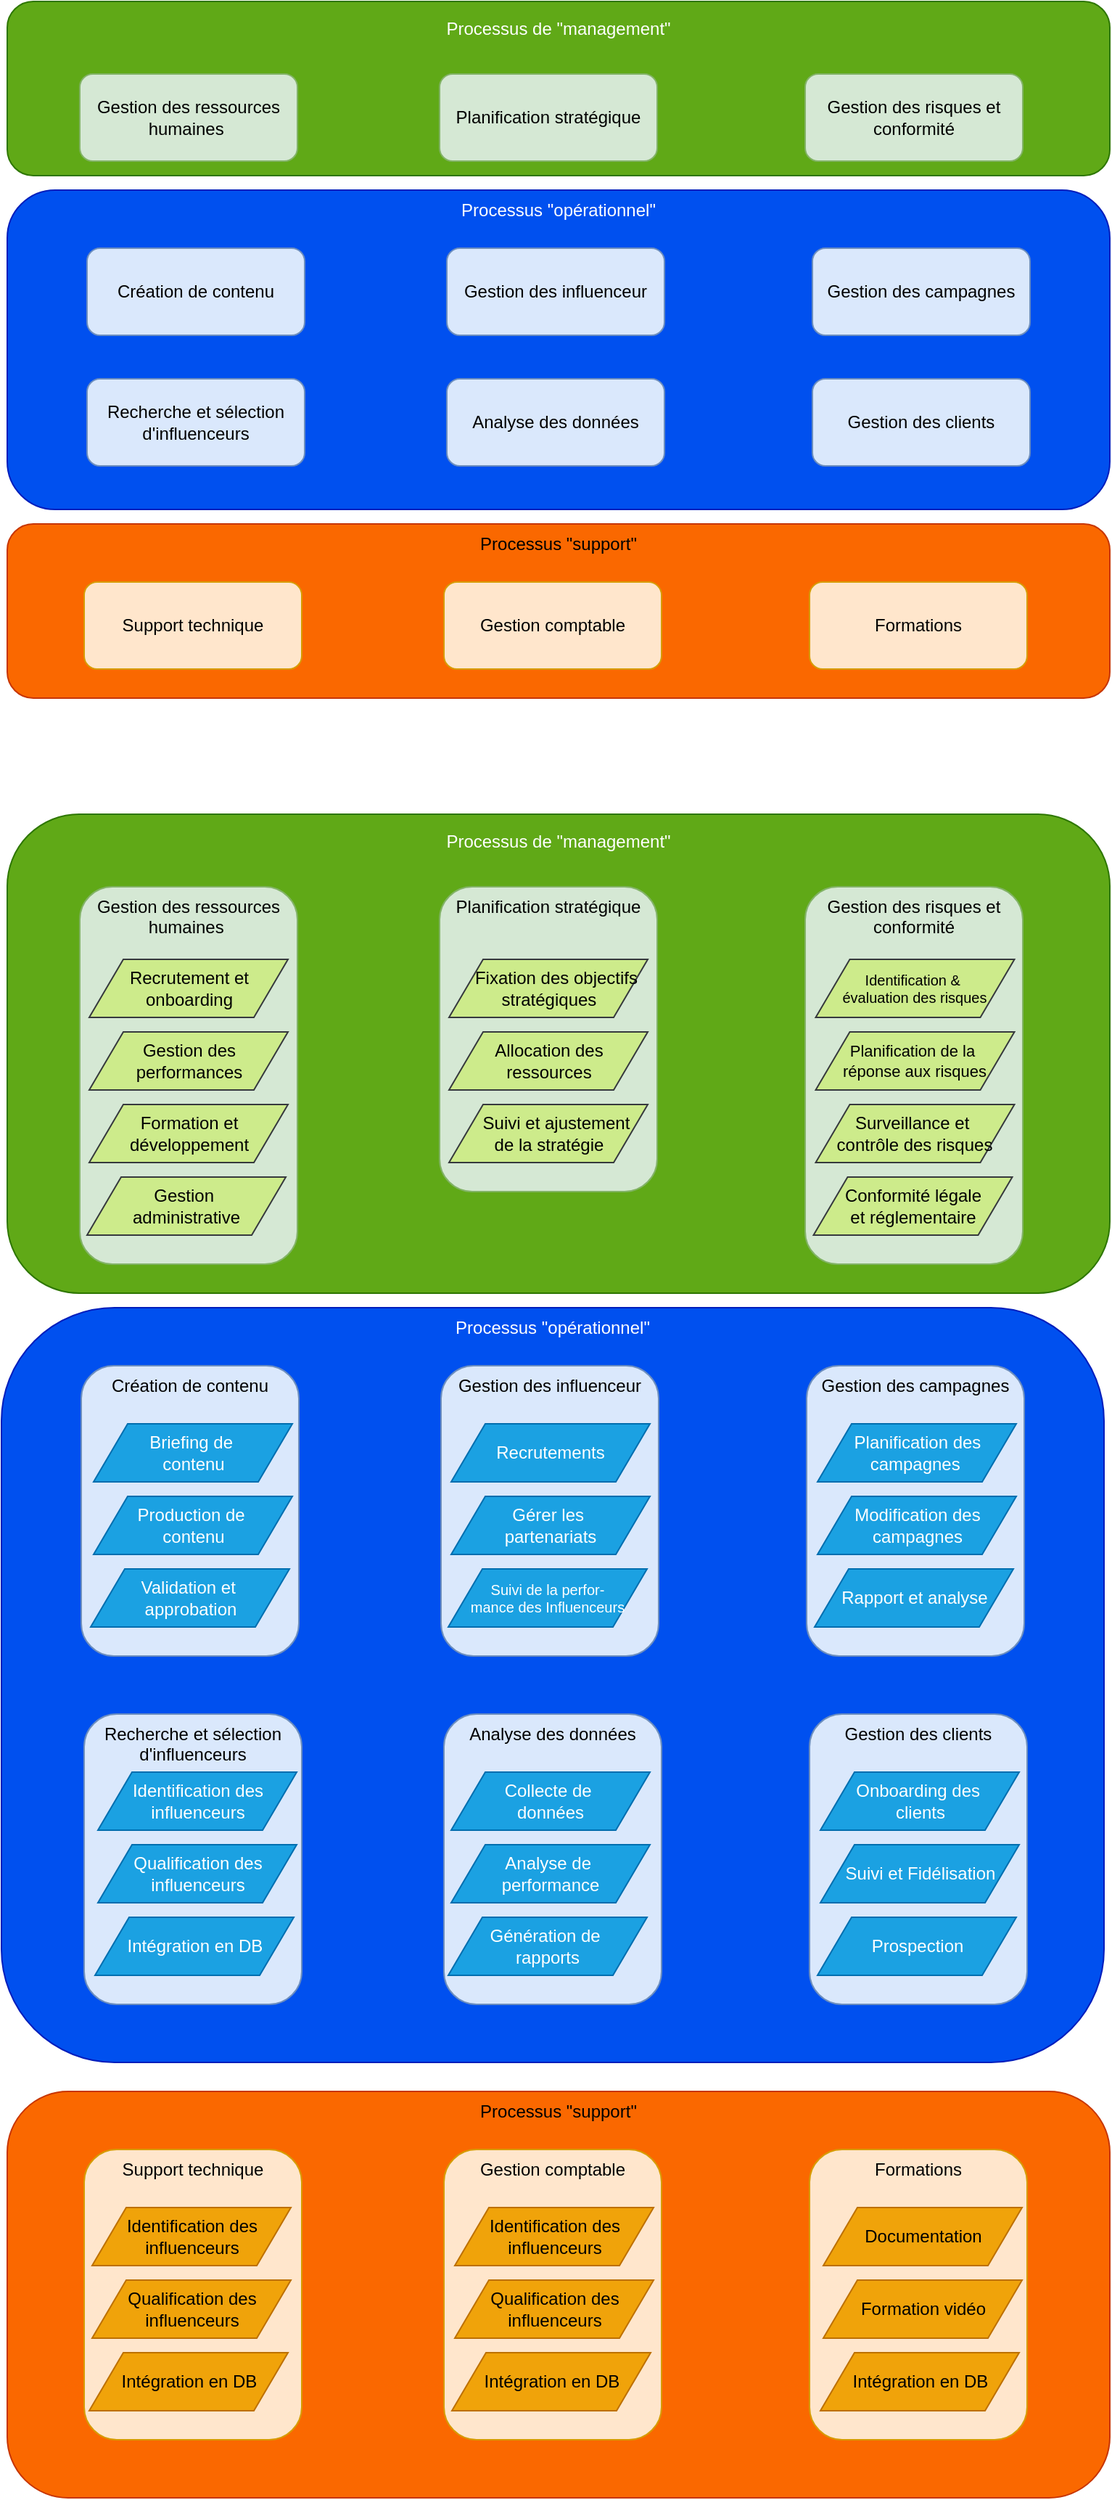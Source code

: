 <mxfile version="24.6.4" type="github">
  <diagram name="Page-1" id="iGI9gvBIAFvF1aFVwaXv">
    <mxGraphModel dx="882" dy="496" grid="1" gridSize="10" guides="1" tooltips="1" connect="1" arrows="1" fold="1" page="1" pageScale="1" pageWidth="827" pageHeight="1169" math="0" shadow="0">
      <root>
        <mxCell id="0" />
        <mxCell id="1" parent="0" />
        <mxCell id="q8BLech53V7XYQDHPa9J-1" value="&lt;p style=&quot;line-height: 0%;&quot;&gt;Processus de &quot;management&quot;&lt;/p&gt;" style="rounded=1;whiteSpace=wrap;html=1;fillColor=#60a917;fontColor=#ffffff;strokeColor=#2D7600;verticalAlign=top;horizontal=1;" vertex="1" parent="1">
          <mxGeometry x="40" width="760" height="120" as="geometry" />
        </mxCell>
        <mxCell id="q8BLech53V7XYQDHPa9J-2" value="Processus &quot;support&quot;" style="rounded=1;whiteSpace=wrap;html=1;fillColor=#fa6800;fontColor=#000000;strokeColor=#C73500;verticalAlign=top;" vertex="1" parent="1">
          <mxGeometry x="40" y="360" width="760" height="120" as="geometry" />
        </mxCell>
        <mxCell id="q8BLech53V7XYQDHPa9J-3" value="Processus &quot;opérationnel&quot;" style="rounded=1;whiteSpace=wrap;html=1;fillColor=#0050ef;fontColor=#ffffff;strokeColor=#001DBC;verticalAlign=top;" vertex="1" parent="1">
          <mxGeometry x="40" y="130" width="760" height="220" as="geometry" />
        </mxCell>
        <mxCell id="q8BLech53V7XYQDHPa9J-4" value="Gestion des ressources humaines&amp;nbsp;" style="rounded=1;whiteSpace=wrap;html=1;fillColor=#d5e8d4;strokeColor=#82b366;" vertex="1" parent="1">
          <mxGeometry x="90" y="50" width="150" height="60" as="geometry" />
        </mxCell>
        <mxCell id="q8BLech53V7XYQDHPa9J-5" value="Planification stratégique" style="rounded=1;whiteSpace=wrap;html=1;fillColor=#d5e8d4;strokeColor=#82b366;" vertex="1" parent="1">
          <mxGeometry x="338" y="50" width="150" height="60" as="geometry" />
        </mxCell>
        <mxCell id="q8BLech53V7XYQDHPa9J-6" value="Gestion des risques et conformité" style="rounded=1;whiteSpace=wrap;html=1;fillColor=#d5e8d4;strokeColor=#82b366;" vertex="1" parent="1">
          <mxGeometry x="590" y="50" width="150" height="60" as="geometry" />
        </mxCell>
        <mxCell id="q8BLech53V7XYQDHPa9J-8" value="Création de contenu" style="rounded=1;whiteSpace=wrap;html=1;fillColor=#dae8fc;strokeColor=#6c8ebf;" vertex="1" parent="1">
          <mxGeometry x="95" y="170" width="150" height="60" as="geometry" />
        </mxCell>
        <mxCell id="q8BLech53V7XYQDHPa9J-9" value="Gestion des influenceur" style="rounded=1;whiteSpace=wrap;html=1;fillColor=#dae8fc;strokeColor=#6c8ebf;" vertex="1" parent="1">
          <mxGeometry x="343" y="170" width="150" height="60" as="geometry" />
        </mxCell>
        <mxCell id="q8BLech53V7XYQDHPa9J-10" value="Gestion des campagnes" style="rounded=1;whiteSpace=wrap;html=1;fillColor=#dae8fc;strokeColor=#6c8ebf;" vertex="1" parent="1">
          <mxGeometry x="595" y="170" width="150" height="60" as="geometry" />
        </mxCell>
        <mxCell id="q8BLech53V7XYQDHPa9J-11" value="Recherche et sélection d&#39;influenceurs" style="rounded=1;whiteSpace=wrap;html=1;fillColor=#dae8fc;strokeColor=#6c8ebf;" vertex="1" parent="1">
          <mxGeometry x="95" y="260" width="150" height="60" as="geometry" />
        </mxCell>
        <mxCell id="q8BLech53V7XYQDHPa9J-12" value="Analyse des données" style="rounded=1;whiteSpace=wrap;html=1;fillColor=#dae8fc;strokeColor=#6c8ebf;" vertex="1" parent="1">
          <mxGeometry x="343" y="260" width="150" height="60" as="geometry" />
        </mxCell>
        <mxCell id="q8BLech53V7XYQDHPa9J-13" value="Gestion des clients" style="rounded=1;whiteSpace=wrap;html=1;fillColor=#dae8fc;strokeColor=#6c8ebf;" vertex="1" parent="1">
          <mxGeometry x="595" y="260" width="150" height="60" as="geometry" />
        </mxCell>
        <mxCell id="q8BLech53V7XYQDHPa9J-14" value="Support technique" style="rounded=1;whiteSpace=wrap;html=1;fillColor=#ffe6cc;strokeColor=#d79b00;" vertex="1" parent="1">
          <mxGeometry x="93" y="400" width="150" height="60" as="geometry" />
        </mxCell>
        <mxCell id="q8BLech53V7XYQDHPa9J-15" value="Gestion comptable" style="rounded=1;whiteSpace=wrap;html=1;fillColor=#ffe6cc;strokeColor=#d79b00;" vertex="1" parent="1">
          <mxGeometry x="341" y="400" width="150" height="60" as="geometry" />
        </mxCell>
        <mxCell id="q8BLech53V7XYQDHPa9J-16" value="Formations" style="rounded=1;whiteSpace=wrap;html=1;fillColor=#ffe6cc;strokeColor=#d79b00;" vertex="1" parent="1">
          <mxGeometry x="593" y="400" width="150" height="60" as="geometry" />
        </mxCell>
        <mxCell id="q8BLech53V7XYQDHPa9J-17" value="&lt;p style=&quot;line-height: 0%;&quot;&gt;Processus de &quot;management&quot;&lt;/p&gt;" style="rounded=1;whiteSpace=wrap;html=1;fillColor=#60a917;fontColor=#ffffff;strokeColor=#2D7600;verticalAlign=top;horizontal=1;" vertex="1" parent="1">
          <mxGeometry x="40" y="560" width="760" height="330" as="geometry" />
        </mxCell>
        <mxCell id="q8BLech53V7XYQDHPa9J-18" value="Gestion des ressources humaines&amp;nbsp;" style="rounded=1;whiteSpace=wrap;html=1;fillColor=#d5e8d4;strokeColor=#82b366;verticalAlign=top;" vertex="1" parent="1">
          <mxGeometry x="90" y="610" width="150" height="260" as="geometry" />
        </mxCell>
        <mxCell id="q8BLech53V7XYQDHPa9J-19" value="Planification stratégique" style="rounded=1;whiteSpace=wrap;html=1;fillColor=#d5e8d4;strokeColor=#82b366;verticalAlign=top;" vertex="1" parent="1">
          <mxGeometry x="338" y="610" width="150" height="210" as="geometry" />
        </mxCell>
        <mxCell id="q8BLech53V7XYQDHPa9J-20" value="Gestion des risques et conformité" style="rounded=1;whiteSpace=wrap;html=1;fillColor=#d5e8d4;strokeColor=#82b366;verticalAlign=top;" vertex="1" parent="1">
          <mxGeometry x="590" y="610" width="150" height="260" as="geometry" />
        </mxCell>
        <mxCell id="q8BLech53V7XYQDHPa9J-21" value="Recrutement et onboarding" style="shape=parallelogram;perimeter=parallelogramPerimeter;whiteSpace=wrap;html=1;fixedSize=1;size=23.5;fillColor=#cdeb8b;strokeColor=#36393d;" vertex="1" parent="1">
          <mxGeometry x="96.5" y="660" width="137" height="40" as="geometry" />
        </mxCell>
        <mxCell id="q8BLech53V7XYQDHPa9J-22" value="Gestion des performances" style="shape=parallelogram;perimeter=parallelogramPerimeter;whiteSpace=wrap;html=1;fixedSize=1;size=23.5;fillColor=#cdeb8b;strokeColor=#36393d;" vertex="1" parent="1">
          <mxGeometry x="96.5" y="710" width="137" height="40" as="geometry" />
        </mxCell>
        <mxCell id="q8BLech53V7XYQDHPa9J-23" value="Formation et développement" style="shape=parallelogram;perimeter=parallelogramPerimeter;whiteSpace=wrap;html=1;fixedSize=1;size=23.5;fillColor=#cdeb8b;strokeColor=#36393d;" vertex="1" parent="1">
          <mxGeometry x="96.5" y="760" width="137" height="40" as="geometry" />
        </mxCell>
        <mxCell id="q8BLech53V7XYQDHPa9J-24" value="Gestion&amp;nbsp;&lt;div&gt;administrative&lt;/div&gt;" style="shape=parallelogram;perimeter=parallelogramPerimeter;whiteSpace=wrap;html=1;fixedSize=1;size=23.5;fillColor=#cdeb8b;strokeColor=#36393d;" vertex="1" parent="1">
          <mxGeometry x="95" y="810" width="137" height="40" as="geometry" />
        </mxCell>
        <mxCell id="q8BLech53V7XYQDHPa9J-25" value="&amp;nbsp; &amp;nbsp;Fixation des o&lt;span style=&quot;background-color: initial;&quot;&gt;bjectifs&lt;/span&gt;&lt;div&gt;&lt;span style=&quot;background-color: initial;&quot;&gt;stratégiques&lt;/span&gt;&lt;/div&gt;" style="shape=parallelogram;perimeter=parallelogramPerimeter;whiteSpace=wrap;html=1;fixedSize=1;size=23.5;fillColor=#cdeb8b;strokeColor=#36393d;" vertex="1" parent="1">
          <mxGeometry x="344.5" y="660" width="137" height="40" as="geometry" />
        </mxCell>
        <mxCell id="q8BLech53V7XYQDHPa9J-26" value="Allocation des ressources" style="shape=parallelogram;perimeter=parallelogramPerimeter;whiteSpace=wrap;html=1;fixedSize=1;size=23.5;fillColor=#cdeb8b;strokeColor=#36393d;" vertex="1" parent="1">
          <mxGeometry x="344.5" y="710" width="137" height="40" as="geometry" />
        </mxCell>
        <mxCell id="q8BLech53V7XYQDHPa9J-27" value="&lt;div&gt;&amp;nbsp; &amp;nbsp;Suivi et ajustement&lt;/div&gt;&lt;div&gt;de la stratégie&lt;/div&gt;" style="shape=parallelogram;perimeter=parallelogramPerimeter;whiteSpace=wrap;html=1;fixedSize=1;size=23.5;fillColor=#cdeb8b;strokeColor=#36393d;" vertex="1" parent="1">
          <mxGeometry x="344.5" y="760" width="137" height="40" as="geometry" />
        </mxCell>
        <mxCell id="q8BLech53V7XYQDHPa9J-28" value="Identification &amp;amp;&amp;nbsp;&lt;div&gt;évaluation&lt;span style=&quot;background-color: initial;&quot;&gt;&amp;nbsp;des risques&lt;/span&gt;&lt;/div&gt;" style="shape=parallelogram;perimeter=parallelogramPerimeter;whiteSpace=wrap;html=1;fixedSize=1;size=23.5;fillColor=#cdeb8b;strokeColor=#36393d;fontSize=10;" vertex="1" parent="1">
          <mxGeometry x="597.25" y="660" width="137" height="40" as="geometry" />
        </mxCell>
        <mxCell id="q8BLech53V7XYQDHPa9J-29" value="Planification de la&amp;nbsp;&lt;div&gt;réponse aux risques&lt;/div&gt;" style="shape=parallelogram;perimeter=parallelogramPerimeter;whiteSpace=wrap;html=1;fixedSize=1;size=23.5;fillColor=#cdeb8b;strokeColor=#36393d;fontSize=11;" vertex="1" parent="1">
          <mxGeometry x="597.25" y="710" width="137" height="40" as="geometry" />
        </mxCell>
        <mxCell id="q8BLech53V7XYQDHPa9J-30" value="Surveillance et&amp;nbsp;&lt;div&gt;contrôle des risques&lt;/div&gt;" style="shape=parallelogram;perimeter=parallelogramPerimeter;whiteSpace=wrap;html=1;fixedSize=1;size=23.5;fillColor=#cdeb8b;strokeColor=#36393d;" vertex="1" parent="1">
          <mxGeometry x="597.25" y="760" width="137" height="40" as="geometry" />
        </mxCell>
        <mxCell id="q8BLech53V7XYQDHPa9J-31" value="Conformité légale&lt;div&gt;et réglementaire&lt;br&gt;&lt;/div&gt;" style="shape=parallelogram;perimeter=parallelogramPerimeter;whiteSpace=wrap;html=1;fixedSize=1;size=23.5;fillColor=#cdeb8b;strokeColor=#36393d;" vertex="1" parent="1">
          <mxGeometry x="595.75" y="810" width="137" height="40" as="geometry" />
        </mxCell>
        <mxCell id="q8BLech53V7XYQDHPa9J-32" value="Processus &quot;opérationnel&quot;" style="rounded=1;whiteSpace=wrap;html=1;fillColor=#0050ef;fontColor=#ffffff;strokeColor=#001DBC;verticalAlign=top;" vertex="1" parent="1">
          <mxGeometry x="36" y="900" width="760" height="520" as="geometry" />
        </mxCell>
        <mxCell id="q8BLech53V7XYQDHPa9J-33" value="Création de contenu" style="rounded=1;whiteSpace=wrap;html=1;fillColor=#dae8fc;strokeColor=#6c8ebf;verticalAlign=top;" vertex="1" parent="1">
          <mxGeometry x="91" y="940" width="150" height="200" as="geometry" />
        </mxCell>
        <mxCell id="q8BLech53V7XYQDHPa9J-34" value="Gestion des influenceur" style="rounded=1;whiteSpace=wrap;html=1;fillColor=#dae8fc;strokeColor=#6c8ebf;verticalAlign=top;" vertex="1" parent="1">
          <mxGeometry x="339" y="940" width="150" height="200" as="geometry" />
        </mxCell>
        <mxCell id="q8BLech53V7XYQDHPa9J-35" value="Gestion des campagnes" style="rounded=1;whiteSpace=wrap;html=1;fillColor=#dae8fc;strokeColor=#6c8ebf;verticalAlign=top;" vertex="1" parent="1">
          <mxGeometry x="591" y="940" width="150" height="200" as="geometry" />
        </mxCell>
        <mxCell id="q8BLech53V7XYQDHPa9J-36" value="Recherche et sélection d&#39;influenceurs" style="rounded=1;whiteSpace=wrap;html=1;fillColor=#dae8fc;strokeColor=#6c8ebf;verticalAlign=top;" vertex="1" parent="1">
          <mxGeometry x="93" y="1180" width="150" height="200" as="geometry" />
        </mxCell>
        <mxCell id="q8BLech53V7XYQDHPa9J-37" value="Analyse des données" style="rounded=1;whiteSpace=wrap;html=1;fillColor=#dae8fc;strokeColor=#6c8ebf;verticalAlign=top;" vertex="1" parent="1">
          <mxGeometry x="341" y="1180" width="150" height="200" as="geometry" />
        </mxCell>
        <mxCell id="q8BLech53V7XYQDHPa9J-38" value="Gestion des clients" style="rounded=1;whiteSpace=wrap;html=1;fillColor=#dae8fc;strokeColor=#6c8ebf;verticalAlign=top;" vertex="1" parent="1">
          <mxGeometry x="593" y="1180" width="150" height="200" as="geometry" />
        </mxCell>
        <mxCell id="q8BLech53V7XYQDHPa9J-39" value="Briefing de&amp;nbsp;&lt;div&gt;contenu&lt;/div&gt;" style="shape=parallelogram;perimeter=parallelogramPerimeter;whiteSpace=wrap;html=1;fixedSize=1;size=23.5;fillColor=#1ba1e2;strokeColor=#006EAF;fontColor=#ffffff;" vertex="1" parent="1">
          <mxGeometry x="99.5" y="980" width="137" height="40" as="geometry" />
        </mxCell>
        <mxCell id="q8BLech53V7XYQDHPa9J-40" value="Production de&amp;nbsp;&lt;div&gt;contenu&lt;br&gt;&lt;/div&gt;" style="shape=parallelogram;perimeter=parallelogramPerimeter;whiteSpace=wrap;html=1;fixedSize=1;size=23.5;fillColor=#1ba1e2;strokeColor=#006EAF;fontColor=#ffffff;" vertex="1" parent="1">
          <mxGeometry x="99.5" y="1030" width="137" height="40" as="geometry" />
        </mxCell>
        <mxCell id="q8BLech53V7XYQDHPa9J-41" value="Validation et&amp;nbsp;&lt;div&gt;approbation&lt;br&gt;&lt;/div&gt;" style="shape=parallelogram;perimeter=parallelogramPerimeter;whiteSpace=wrap;html=1;fixedSize=1;size=23.5;fillColor=#1ba1e2;strokeColor=#006EAF;fontColor=#ffffff;" vertex="1" parent="1">
          <mxGeometry x="97.5" y="1080" width="137" height="40" as="geometry" />
        </mxCell>
        <mxCell id="q8BLech53V7XYQDHPa9J-42" style="edgeStyle=orthogonalEdgeStyle;rounded=0;orthogonalLoop=1;jettySize=auto;html=1;exitX=0.5;exitY=1;exitDx=0;exitDy=0;" edge="1" parent="1" source="q8BLech53V7XYQDHPa9J-33" target="q8BLech53V7XYQDHPa9J-33">
          <mxGeometry relative="1" as="geometry" />
        </mxCell>
        <mxCell id="q8BLech53V7XYQDHPa9J-43" value="Recrutements" style="shape=parallelogram;perimeter=parallelogramPerimeter;whiteSpace=wrap;html=1;fixedSize=1;size=23.5;fillColor=#1ba1e2;strokeColor=#006EAF;fontColor=#ffffff;" vertex="1" parent="1">
          <mxGeometry x="346" y="980" width="137" height="40" as="geometry" />
        </mxCell>
        <mxCell id="q8BLech53V7XYQDHPa9J-44" value="&lt;div&gt;Gérer les&amp;nbsp;&lt;/div&gt;&lt;div&gt;partenariats&lt;/div&gt;" style="shape=parallelogram;perimeter=parallelogramPerimeter;whiteSpace=wrap;html=1;fixedSize=1;size=23.5;fillColor=#1ba1e2;strokeColor=#006EAF;fontColor=#ffffff;" vertex="1" parent="1">
          <mxGeometry x="346" y="1030" width="137" height="40" as="geometry" />
        </mxCell>
        <mxCell id="q8BLech53V7XYQDHPa9J-45" value="&lt;div style=&quot;font-size: 10px;&quot;&gt;Suivi de la&amp;nbsp;&lt;span style=&quot;background-color: initial; font-size: 10px;&quot;&gt;perfor-&lt;/span&gt;&lt;/div&gt;&lt;div style=&quot;font-size: 10px;&quot;&gt;&lt;span style=&quot;background-color: initial; font-size: 10px;&quot;&gt;mance des Influenceurs&lt;/span&gt;&lt;/div&gt;" style="shape=parallelogram;perimeter=parallelogramPerimeter;whiteSpace=wrap;html=1;fixedSize=1;size=23.5;fillColor=#1ba1e2;strokeColor=#006EAF;fontColor=#ffffff;fontSize=10;" vertex="1" parent="1">
          <mxGeometry x="344" y="1080" width="137" height="40" as="geometry" />
        </mxCell>
        <mxCell id="q8BLech53V7XYQDHPa9J-46" value="Planification des campagnes&amp;nbsp;" style="shape=parallelogram;perimeter=parallelogramPerimeter;whiteSpace=wrap;html=1;fixedSize=1;size=23.5;fillColor=#1ba1e2;strokeColor=#006EAF;fontColor=#ffffff;" vertex="1" parent="1">
          <mxGeometry x="598.5" y="980" width="137" height="40" as="geometry" />
        </mxCell>
        <mxCell id="q8BLech53V7XYQDHPa9J-47" value="&lt;div&gt;Modification des campagnes&lt;/div&gt;" style="shape=parallelogram;perimeter=parallelogramPerimeter;whiteSpace=wrap;html=1;fixedSize=1;size=23.5;fillColor=#1ba1e2;strokeColor=#006EAF;fontColor=#ffffff;" vertex="1" parent="1">
          <mxGeometry x="598.5" y="1030" width="137" height="40" as="geometry" />
        </mxCell>
        <mxCell id="q8BLech53V7XYQDHPa9J-48" value="&lt;div&gt;Rapport et analyse&lt;br&gt;&lt;/div&gt;" style="shape=parallelogram;perimeter=parallelogramPerimeter;whiteSpace=wrap;html=1;fixedSize=1;size=23.5;fillColor=#1ba1e2;strokeColor=#006EAF;fontColor=#ffffff;" vertex="1" parent="1">
          <mxGeometry x="596.5" y="1080" width="137" height="40" as="geometry" />
        </mxCell>
        <mxCell id="q8BLech53V7XYQDHPa9J-49" value="Identification des influenceurs" style="shape=parallelogram;perimeter=parallelogramPerimeter;whiteSpace=wrap;html=1;fixedSize=1;size=23.5;fillColor=#1ba1e2;strokeColor=#006EAF;fontColor=#ffffff;" vertex="1" parent="1">
          <mxGeometry x="102.5" y="1220" width="137" height="40" as="geometry" />
        </mxCell>
        <mxCell id="q8BLech53V7XYQDHPa9J-50" value="&lt;div&gt;Qualification des influenceurs&lt;br&gt;&lt;/div&gt;" style="shape=parallelogram;perimeter=parallelogramPerimeter;whiteSpace=wrap;html=1;fixedSize=1;size=23.5;fillColor=#1ba1e2;strokeColor=#006EAF;fontColor=#ffffff;" vertex="1" parent="1">
          <mxGeometry x="102.5" y="1270" width="137" height="40" as="geometry" />
        </mxCell>
        <mxCell id="q8BLech53V7XYQDHPa9J-51" value="&lt;div&gt;Intégration en DB&lt;/div&gt;" style="shape=parallelogram;perimeter=parallelogramPerimeter;whiteSpace=wrap;html=1;fixedSize=1;size=23.5;fillColor=#1ba1e2;strokeColor=#006EAF;fontColor=#ffffff;" vertex="1" parent="1">
          <mxGeometry x="100.5" y="1320" width="137" height="40" as="geometry" />
        </mxCell>
        <mxCell id="q8BLech53V7XYQDHPa9J-52" value="Collecte de&amp;nbsp;&lt;div&gt;données&lt;br&gt;&lt;/div&gt;" style="shape=parallelogram;perimeter=parallelogramPerimeter;whiteSpace=wrap;html=1;fixedSize=1;size=23.5;fillColor=#1ba1e2;strokeColor=#006EAF;fontColor=#ffffff;" vertex="1" parent="1">
          <mxGeometry x="346" y="1220" width="137" height="40" as="geometry" />
        </mxCell>
        <mxCell id="q8BLech53V7XYQDHPa9J-53" value="&lt;div&gt;Analyse de&amp;nbsp;&lt;/div&gt;&lt;div&gt;performance&lt;br&gt;&lt;/div&gt;" style="shape=parallelogram;perimeter=parallelogramPerimeter;whiteSpace=wrap;html=1;fixedSize=1;size=23.5;fillColor=#1ba1e2;strokeColor=#006EAF;fontColor=#ffffff;" vertex="1" parent="1">
          <mxGeometry x="346" y="1270" width="137" height="40" as="geometry" />
        </mxCell>
        <mxCell id="q8BLech53V7XYQDHPa9J-54" value="&lt;div&gt;Génération de&amp;nbsp;&lt;/div&gt;&lt;div&gt;rapports&lt;br&gt;&lt;/div&gt;" style="shape=parallelogram;perimeter=parallelogramPerimeter;whiteSpace=wrap;html=1;fixedSize=1;size=23.5;fillColor=#1ba1e2;strokeColor=#006EAF;fontColor=#ffffff;" vertex="1" parent="1">
          <mxGeometry x="344" y="1320" width="137" height="40" as="geometry" />
        </mxCell>
        <mxCell id="q8BLech53V7XYQDHPa9J-55" value="Onboarding des&amp;nbsp;&lt;div&gt;clients&lt;br&gt;&lt;/div&gt;" style="shape=parallelogram;perimeter=parallelogramPerimeter;whiteSpace=wrap;html=1;fixedSize=1;size=23.5;fillColor=#1ba1e2;strokeColor=#006EAF;fontColor=#ffffff;" vertex="1" parent="1">
          <mxGeometry x="600.5" y="1220" width="137" height="40" as="geometry" />
        </mxCell>
        <mxCell id="q8BLech53V7XYQDHPa9J-56" value="&lt;div&gt;Suivi et Fidélisation&lt;br&gt;&lt;/div&gt;" style="shape=parallelogram;perimeter=parallelogramPerimeter;whiteSpace=wrap;html=1;fixedSize=1;size=23.5;fillColor=#1ba1e2;strokeColor=#006EAF;fontColor=#ffffff;" vertex="1" parent="1">
          <mxGeometry x="600.5" y="1270" width="137" height="40" as="geometry" />
        </mxCell>
        <mxCell id="q8BLech53V7XYQDHPa9J-57" value="&lt;div&gt;Prospection&lt;/div&gt;" style="shape=parallelogram;perimeter=parallelogramPerimeter;whiteSpace=wrap;html=1;fixedSize=1;size=23.5;fillColor=#1ba1e2;strokeColor=#006EAF;fontColor=#ffffff;" vertex="1" parent="1">
          <mxGeometry x="598.5" y="1320" width="137" height="40" as="geometry" />
        </mxCell>
        <mxCell id="q8BLech53V7XYQDHPa9J-58" value="Processus &quot;support&quot;" style="rounded=1;whiteSpace=wrap;html=1;fillColor=#fa6800;fontColor=#000000;strokeColor=#C73500;verticalAlign=top;" vertex="1" parent="1">
          <mxGeometry x="40" y="1440" width="760" height="280" as="geometry" />
        </mxCell>
        <mxCell id="q8BLech53V7XYQDHPa9J-59" value="Support technique" style="rounded=1;whiteSpace=wrap;html=1;fillColor=#ffe6cc;strokeColor=#d79b00;verticalAlign=top;" vertex="1" parent="1">
          <mxGeometry x="93" y="1480" width="150" height="200" as="geometry" />
        </mxCell>
        <mxCell id="q8BLech53V7XYQDHPa9J-60" value="Gestion comptable" style="rounded=1;whiteSpace=wrap;html=1;fillColor=#ffe6cc;strokeColor=#d79b00;verticalAlign=top;" vertex="1" parent="1">
          <mxGeometry x="341" y="1480" width="150" height="200" as="geometry" />
        </mxCell>
        <mxCell id="q8BLech53V7XYQDHPa9J-61" value="Formations" style="rounded=1;whiteSpace=wrap;html=1;fillColor=#ffe6cc;strokeColor=#d79b00;verticalAlign=top;" vertex="1" parent="1">
          <mxGeometry x="593" y="1480" width="150" height="200" as="geometry" />
        </mxCell>
        <mxCell id="q8BLech53V7XYQDHPa9J-62" value="Identification des influenceurs" style="shape=parallelogram;perimeter=parallelogramPerimeter;whiteSpace=wrap;html=1;fixedSize=1;size=23.5;fillColor=#f0a30a;strokeColor=#BD7000;fontColor=#000000;" vertex="1" parent="1">
          <mxGeometry x="98.5" y="1520" width="137" height="40" as="geometry" />
        </mxCell>
        <mxCell id="q8BLech53V7XYQDHPa9J-63" value="&lt;div&gt;Qualification des influenceurs&lt;br&gt;&lt;/div&gt;" style="shape=parallelogram;perimeter=parallelogramPerimeter;whiteSpace=wrap;html=1;fixedSize=1;size=23.5;fillColor=#f0a30a;strokeColor=#BD7000;fontColor=#000000;" vertex="1" parent="1">
          <mxGeometry x="98.5" y="1570" width="137" height="40" as="geometry" />
        </mxCell>
        <mxCell id="q8BLech53V7XYQDHPa9J-64" value="&lt;div&gt;Intégration en DB&lt;/div&gt;" style="shape=parallelogram;perimeter=parallelogramPerimeter;whiteSpace=wrap;html=1;fixedSize=1;size=23.5;fillColor=#f0a30a;strokeColor=#BD7000;fontColor=#000000;" vertex="1" parent="1">
          <mxGeometry x="96.5" y="1620" width="137" height="40" as="geometry" />
        </mxCell>
        <mxCell id="q8BLech53V7XYQDHPa9J-65" value="Identification des influenceurs" style="shape=parallelogram;perimeter=parallelogramPerimeter;whiteSpace=wrap;html=1;fixedSize=1;size=23.5;fillColor=#f0a30a;strokeColor=#BD7000;fontColor=#000000;" vertex="1" parent="1">
          <mxGeometry x="348.5" y="1520" width="137" height="40" as="geometry" />
        </mxCell>
        <mxCell id="q8BLech53V7XYQDHPa9J-66" value="&lt;div&gt;Qualification des influenceurs&lt;br&gt;&lt;/div&gt;" style="shape=parallelogram;perimeter=parallelogramPerimeter;whiteSpace=wrap;html=1;fixedSize=1;size=23.5;fillColor=#f0a30a;strokeColor=#BD7000;fontColor=#000000;" vertex="1" parent="1">
          <mxGeometry x="348.5" y="1570" width="137" height="40" as="geometry" />
        </mxCell>
        <mxCell id="q8BLech53V7XYQDHPa9J-67" value="&lt;div&gt;Intégration en DB&lt;/div&gt;" style="shape=parallelogram;perimeter=parallelogramPerimeter;whiteSpace=wrap;html=1;fixedSize=1;size=23.5;fillColor=#f0a30a;strokeColor=#BD7000;fontColor=#000000;" vertex="1" parent="1">
          <mxGeometry x="346.5" y="1620" width="137" height="40" as="geometry" />
        </mxCell>
        <mxCell id="q8BLech53V7XYQDHPa9J-68" value="Documentation" style="shape=parallelogram;perimeter=parallelogramPerimeter;whiteSpace=wrap;html=1;fixedSize=1;size=23.5;fillColor=#f0a30a;strokeColor=#BD7000;fontColor=#000000;" vertex="1" parent="1">
          <mxGeometry x="602.5" y="1520" width="137" height="40" as="geometry" />
        </mxCell>
        <mxCell id="q8BLech53V7XYQDHPa9J-69" value="&lt;div&gt;Formation vidéo&lt;/div&gt;" style="shape=parallelogram;perimeter=parallelogramPerimeter;whiteSpace=wrap;html=1;fixedSize=1;size=23.5;fillColor=#f0a30a;strokeColor=#BD7000;fontColor=#000000;" vertex="1" parent="1">
          <mxGeometry x="602.5" y="1570" width="137" height="40" as="geometry" />
        </mxCell>
        <mxCell id="q8BLech53V7XYQDHPa9J-70" value="&lt;div&gt;Intégration en DB&lt;/div&gt;" style="shape=parallelogram;perimeter=parallelogramPerimeter;whiteSpace=wrap;html=1;fixedSize=1;size=23.5;fillColor=#f0a30a;strokeColor=#BD7000;fontColor=#000000;" vertex="1" parent="1">
          <mxGeometry x="600.5" y="1620" width="137" height="40" as="geometry" />
        </mxCell>
      </root>
    </mxGraphModel>
  </diagram>
</mxfile>
